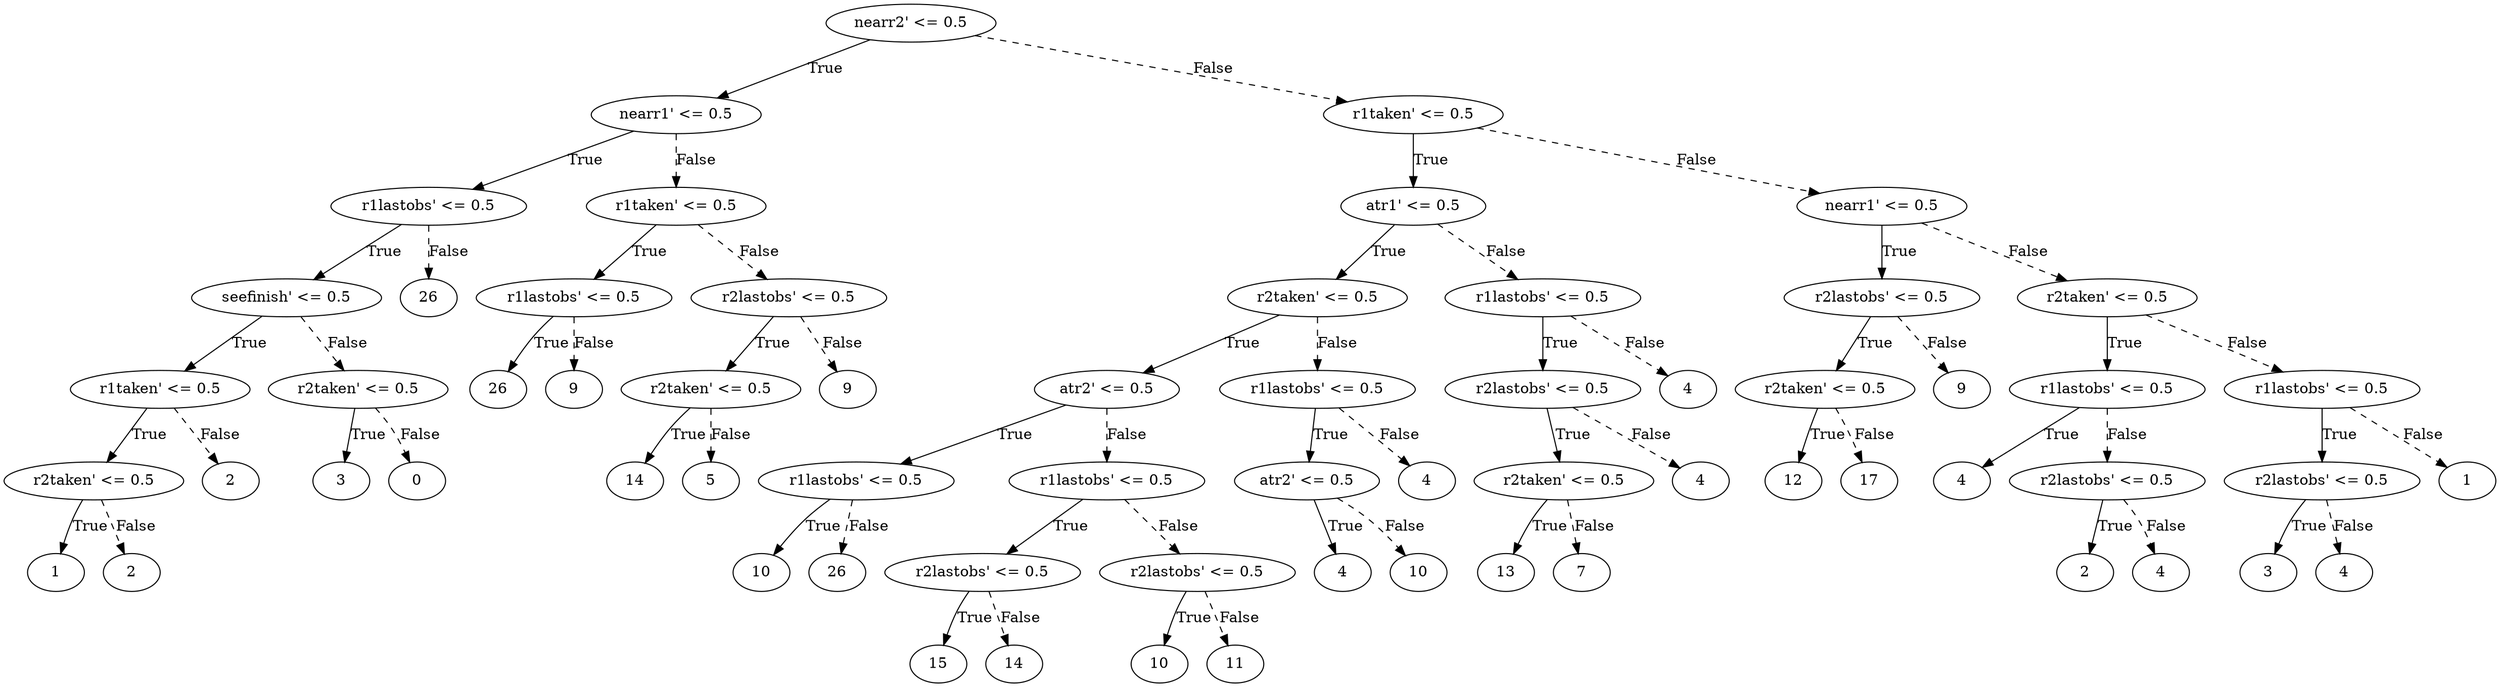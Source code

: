 digraph {
0 [label="nearr2' <= 0.5"];
1 [label="nearr1' <= 0.5"];
2 [label="r1lastobs' <= 0.5"];
3 [label="seefinish' <= 0.5"];
4 [label="r1taken' <= 0.5"];
5 [label="r2taken' <= 0.5"];
6 [label="1"];
5 -> 6 [label="True"];
7 [label="2"];
5 -> 7 [style="dashed", label="False"];
4 -> 5 [label="True"];
8 [label="2"];
4 -> 8 [style="dashed", label="False"];
3 -> 4 [label="True"];
9 [label="r2taken' <= 0.5"];
10 [label="3"];
9 -> 10 [label="True"];
11 [label="0"];
9 -> 11 [style="dashed", label="False"];
3 -> 9 [style="dashed", label="False"];
2 -> 3 [label="True"];
12 [label="26"];
2 -> 12 [style="dashed", label="False"];
1 -> 2 [label="True"];
13 [label="r1taken' <= 0.5"];
14 [label="r1lastobs' <= 0.5"];
15 [label="26"];
14 -> 15 [label="True"];
16 [label="9"];
14 -> 16 [style="dashed", label="False"];
13 -> 14 [label="True"];
17 [label="r2lastobs' <= 0.5"];
18 [label="r2taken' <= 0.5"];
19 [label="14"];
18 -> 19 [label="True"];
20 [label="5"];
18 -> 20 [style="dashed", label="False"];
17 -> 18 [label="True"];
21 [label="9"];
17 -> 21 [style="dashed", label="False"];
13 -> 17 [style="dashed", label="False"];
1 -> 13 [style="dashed", label="False"];
0 -> 1 [label="True"];
22 [label="r1taken' <= 0.5"];
23 [label="atr1' <= 0.5"];
24 [label="r2taken' <= 0.5"];
25 [label="atr2' <= 0.5"];
26 [label="r1lastobs' <= 0.5"];
27 [label="10"];
26 -> 27 [label="True"];
28 [label="26"];
26 -> 28 [style="dashed", label="False"];
25 -> 26 [label="True"];
29 [label="r1lastobs' <= 0.5"];
30 [label="r2lastobs' <= 0.5"];
31 [label="15"];
30 -> 31 [label="True"];
32 [label="14"];
30 -> 32 [style="dashed", label="False"];
29 -> 30 [label="True"];
33 [label="r2lastobs' <= 0.5"];
34 [label="10"];
33 -> 34 [label="True"];
35 [label="11"];
33 -> 35 [style="dashed", label="False"];
29 -> 33 [style="dashed", label="False"];
25 -> 29 [style="dashed", label="False"];
24 -> 25 [label="True"];
36 [label="r1lastobs' <= 0.5"];
37 [label="atr2' <= 0.5"];
38 [label="4"];
37 -> 38 [label="True"];
39 [label="10"];
37 -> 39 [style="dashed", label="False"];
36 -> 37 [label="True"];
40 [label="4"];
36 -> 40 [style="dashed", label="False"];
24 -> 36 [style="dashed", label="False"];
23 -> 24 [label="True"];
41 [label="r1lastobs' <= 0.5"];
42 [label="r2lastobs' <= 0.5"];
43 [label="r2taken' <= 0.5"];
44 [label="13"];
43 -> 44 [label="True"];
45 [label="7"];
43 -> 45 [style="dashed", label="False"];
42 -> 43 [label="True"];
46 [label="4"];
42 -> 46 [style="dashed", label="False"];
41 -> 42 [label="True"];
47 [label="4"];
41 -> 47 [style="dashed", label="False"];
23 -> 41 [style="dashed", label="False"];
22 -> 23 [label="True"];
48 [label="nearr1' <= 0.5"];
49 [label="r2lastobs' <= 0.5"];
50 [label="r2taken' <= 0.5"];
51 [label="12"];
50 -> 51 [label="True"];
52 [label="17"];
50 -> 52 [style="dashed", label="False"];
49 -> 50 [label="True"];
53 [label="9"];
49 -> 53 [style="dashed", label="False"];
48 -> 49 [label="True"];
54 [label="r2taken' <= 0.5"];
55 [label="r1lastobs' <= 0.5"];
56 [label="4"];
55 -> 56 [label="True"];
57 [label="r2lastobs' <= 0.5"];
58 [label="2"];
57 -> 58 [label="True"];
59 [label="4"];
57 -> 59 [style="dashed", label="False"];
55 -> 57 [style="dashed", label="False"];
54 -> 55 [label="True"];
60 [label="r1lastobs' <= 0.5"];
61 [label="r2lastobs' <= 0.5"];
62 [label="3"];
61 -> 62 [label="True"];
63 [label="4"];
61 -> 63 [style="dashed", label="False"];
60 -> 61 [label="True"];
64 [label="1"];
60 -> 64 [style="dashed", label="False"];
54 -> 60 [style="dashed", label="False"];
48 -> 54 [style="dashed", label="False"];
22 -> 48 [style="dashed", label="False"];
0 -> 22 [style="dashed", label="False"];

}